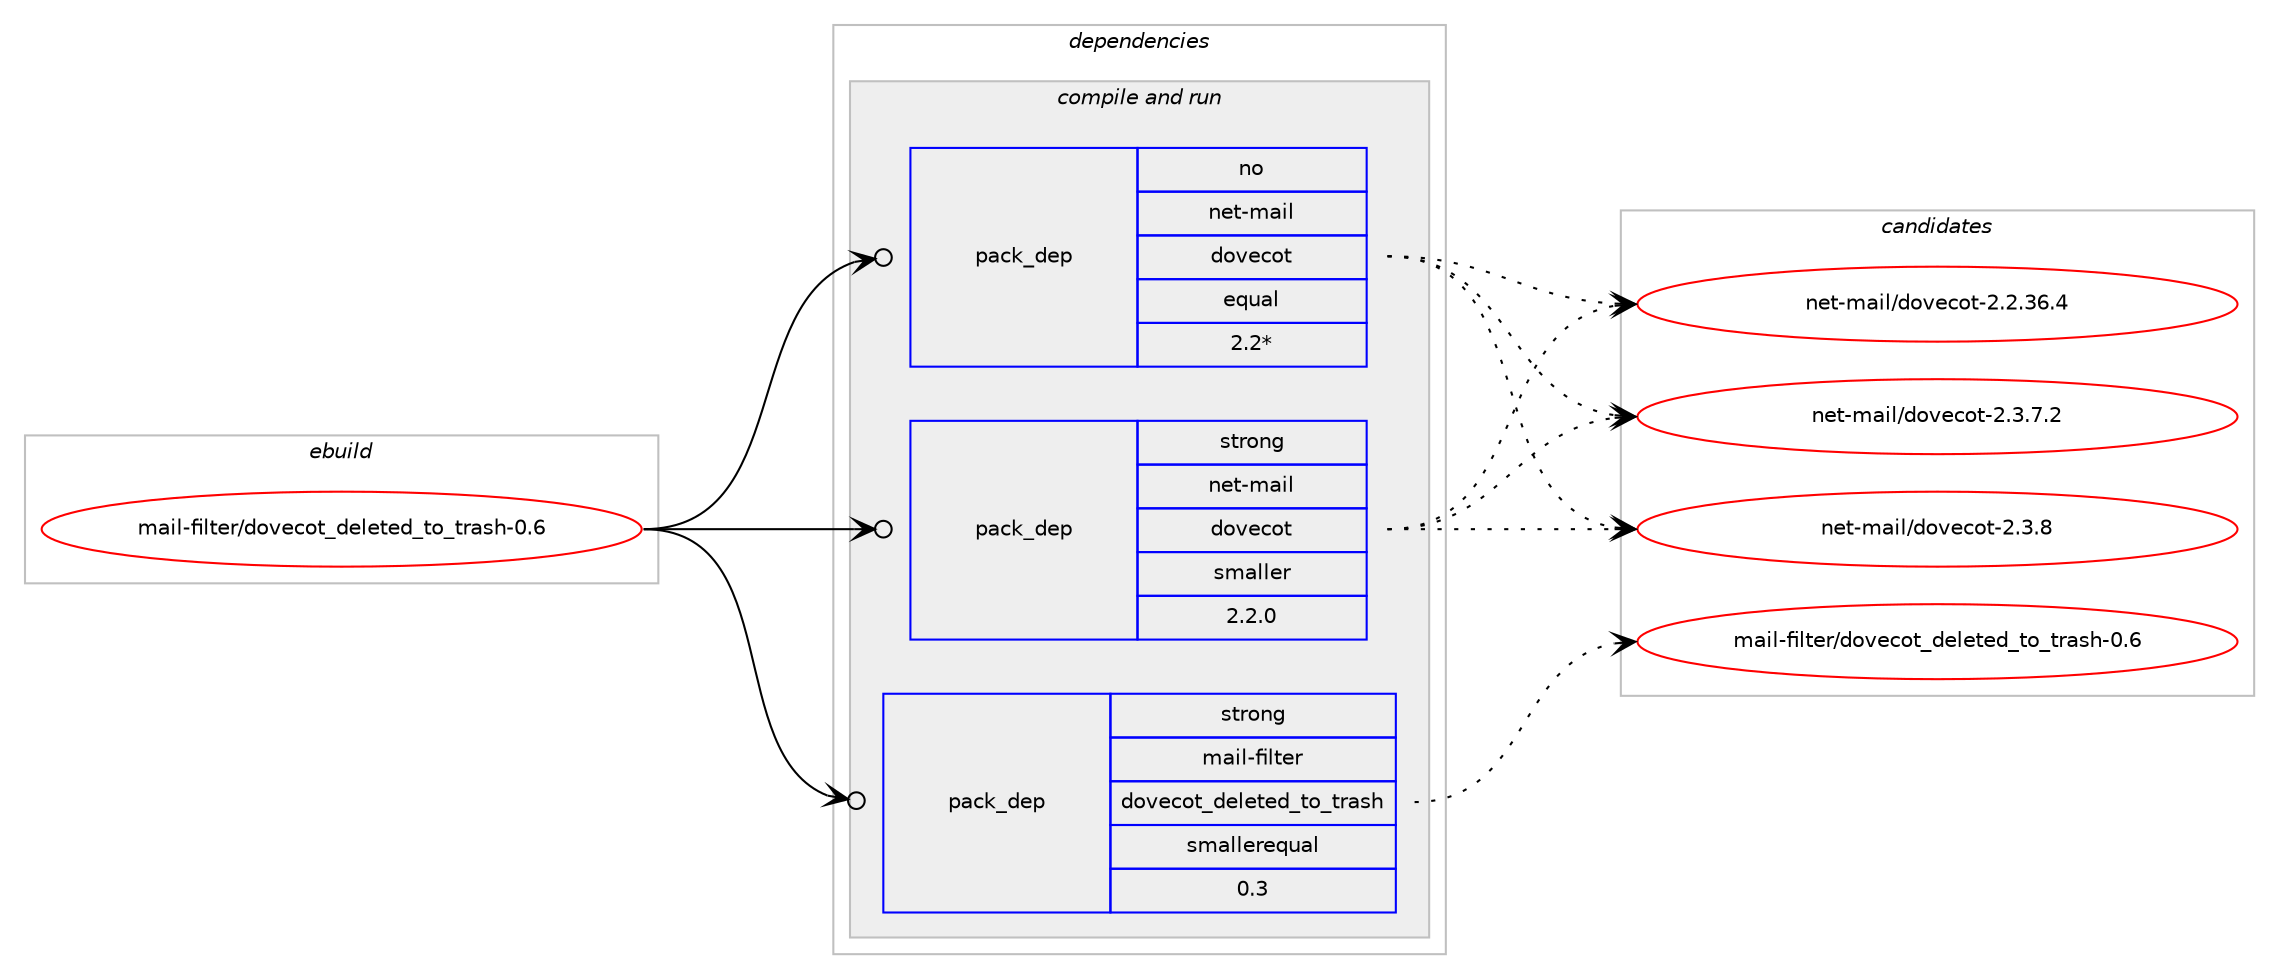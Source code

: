 digraph prolog {

# *************
# Graph options
# *************

newrank=true;
concentrate=true;
compound=true;
graph [rankdir=LR,fontname=Helvetica,fontsize=10,ranksep=1.5];#, ranksep=2.5, nodesep=0.2];
edge  [arrowhead=vee];
node  [fontname=Helvetica,fontsize=10];

# **********
# The ebuild
# **********

subgraph cluster_leftcol {
color=gray;
rank=same;
label=<<i>ebuild</i>>;
id [label="mail-filter/dovecot_deleted_to_trash-0.6", color=red, width=4, href="../mail-filter/dovecot_deleted_to_trash-0.6.svg"];
}

# ****************
# The dependencies
# ****************

subgraph cluster_midcol {
color=gray;
label=<<i>dependencies</i>>;
subgraph cluster_compile {
fillcolor="#eeeeee";
style=filled;
label=<<i>compile</i>>;
}
subgraph cluster_compileandrun {
fillcolor="#eeeeee";
style=filled;
label=<<i>compile and run</i>>;
subgraph pack570908 {
dependency772662 [label=<<TABLE BORDER="0" CELLBORDER="1" CELLSPACING="0" CELLPADDING="4" WIDTH="220"><TR><TD ROWSPAN="6" CELLPADDING="30">pack_dep</TD></TR><TR><TD WIDTH="110">no</TD></TR><TR><TD>net-mail</TD></TR><TR><TD>dovecot</TD></TR><TR><TD>equal</TD></TR><TR><TD>2.2*</TD></TR></TABLE>>, shape=none, color=blue];
}
id:e -> dependency772662:w [weight=20,style="solid",arrowhead="odotvee"];
subgraph pack570909 {
dependency772663 [label=<<TABLE BORDER="0" CELLBORDER="1" CELLSPACING="0" CELLPADDING="4" WIDTH="220"><TR><TD ROWSPAN="6" CELLPADDING="30">pack_dep</TD></TR><TR><TD WIDTH="110">strong</TD></TR><TR><TD>mail-filter</TD></TR><TR><TD>dovecot_deleted_to_trash</TD></TR><TR><TD>smallerequal</TD></TR><TR><TD>0.3</TD></TR></TABLE>>, shape=none, color=blue];
}
id:e -> dependency772663:w [weight=20,style="solid",arrowhead="odotvee"];
subgraph pack570910 {
dependency772664 [label=<<TABLE BORDER="0" CELLBORDER="1" CELLSPACING="0" CELLPADDING="4" WIDTH="220"><TR><TD ROWSPAN="6" CELLPADDING="30">pack_dep</TD></TR><TR><TD WIDTH="110">strong</TD></TR><TR><TD>net-mail</TD></TR><TR><TD>dovecot</TD></TR><TR><TD>smaller</TD></TR><TR><TD>2.2.0</TD></TR></TABLE>>, shape=none, color=blue];
}
id:e -> dependency772664:w [weight=20,style="solid",arrowhead="odotvee"];
}
subgraph cluster_run {
fillcolor="#eeeeee";
style=filled;
label=<<i>run</i>>;
}
}

# **************
# The candidates
# **************

subgraph cluster_choices {
rank=same;
color=gray;
label=<<i>candidates</i>>;

subgraph choice570908 {
color=black;
nodesep=1;
choice11010111645109971051084710011111810199111116455046504651544652 [label="net-mail/dovecot-2.2.36.4", color=red, width=4,href="../net-mail/dovecot-2.2.36.4.svg"];
choice110101116451099710510847100111118101991111164550465146554650 [label="net-mail/dovecot-2.3.7.2", color=red, width=4,href="../net-mail/dovecot-2.3.7.2.svg"];
choice11010111645109971051084710011111810199111116455046514656 [label="net-mail/dovecot-2.3.8", color=red, width=4,href="../net-mail/dovecot-2.3.8.svg"];
dependency772662:e -> choice11010111645109971051084710011111810199111116455046504651544652:w [style=dotted,weight="100"];
dependency772662:e -> choice110101116451099710510847100111118101991111164550465146554650:w [style=dotted,weight="100"];
dependency772662:e -> choice11010111645109971051084710011111810199111116455046514656:w [style=dotted,weight="100"];
}
subgraph choice570909 {
color=black;
nodesep=1;
choice109971051084510210510811610111447100111118101991111169510010110810111610110095116111951161149711510445484654 [label="mail-filter/dovecot_deleted_to_trash-0.6", color=red, width=4,href="../mail-filter/dovecot_deleted_to_trash-0.6.svg"];
dependency772663:e -> choice109971051084510210510811610111447100111118101991111169510010110810111610110095116111951161149711510445484654:w [style=dotted,weight="100"];
}
subgraph choice570910 {
color=black;
nodesep=1;
choice11010111645109971051084710011111810199111116455046504651544652 [label="net-mail/dovecot-2.2.36.4", color=red, width=4,href="../net-mail/dovecot-2.2.36.4.svg"];
choice110101116451099710510847100111118101991111164550465146554650 [label="net-mail/dovecot-2.3.7.2", color=red, width=4,href="../net-mail/dovecot-2.3.7.2.svg"];
choice11010111645109971051084710011111810199111116455046514656 [label="net-mail/dovecot-2.3.8", color=red, width=4,href="../net-mail/dovecot-2.3.8.svg"];
dependency772664:e -> choice11010111645109971051084710011111810199111116455046504651544652:w [style=dotted,weight="100"];
dependency772664:e -> choice110101116451099710510847100111118101991111164550465146554650:w [style=dotted,weight="100"];
dependency772664:e -> choice11010111645109971051084710011111810199111116455046514656:w [style=dotted,weight="100"];
}
}

}
